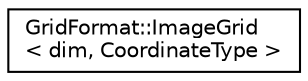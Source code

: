 digraph "Graphical Class Hierarchy"
{
 // LATEX_PDF_SIZE
  edge [fontname="Helvetica",fontsize="10",labelfontname="Helvetica",labelfontsize="10"];
  node [fontname="Helvetica",fontsize="10",shape=record];
  rankdir="LR";
  Node0 [label="GridFormat::ImageGrid\l\< dim, CoordinateType \>",height=0.2,width=0.4,color="black", fillcolor="white", style="filled",URL="$classGridFormat_1_1ImageGrid.html",tooltip="Predefined grid implementation that represents a structured, equispaced grid."];
}

